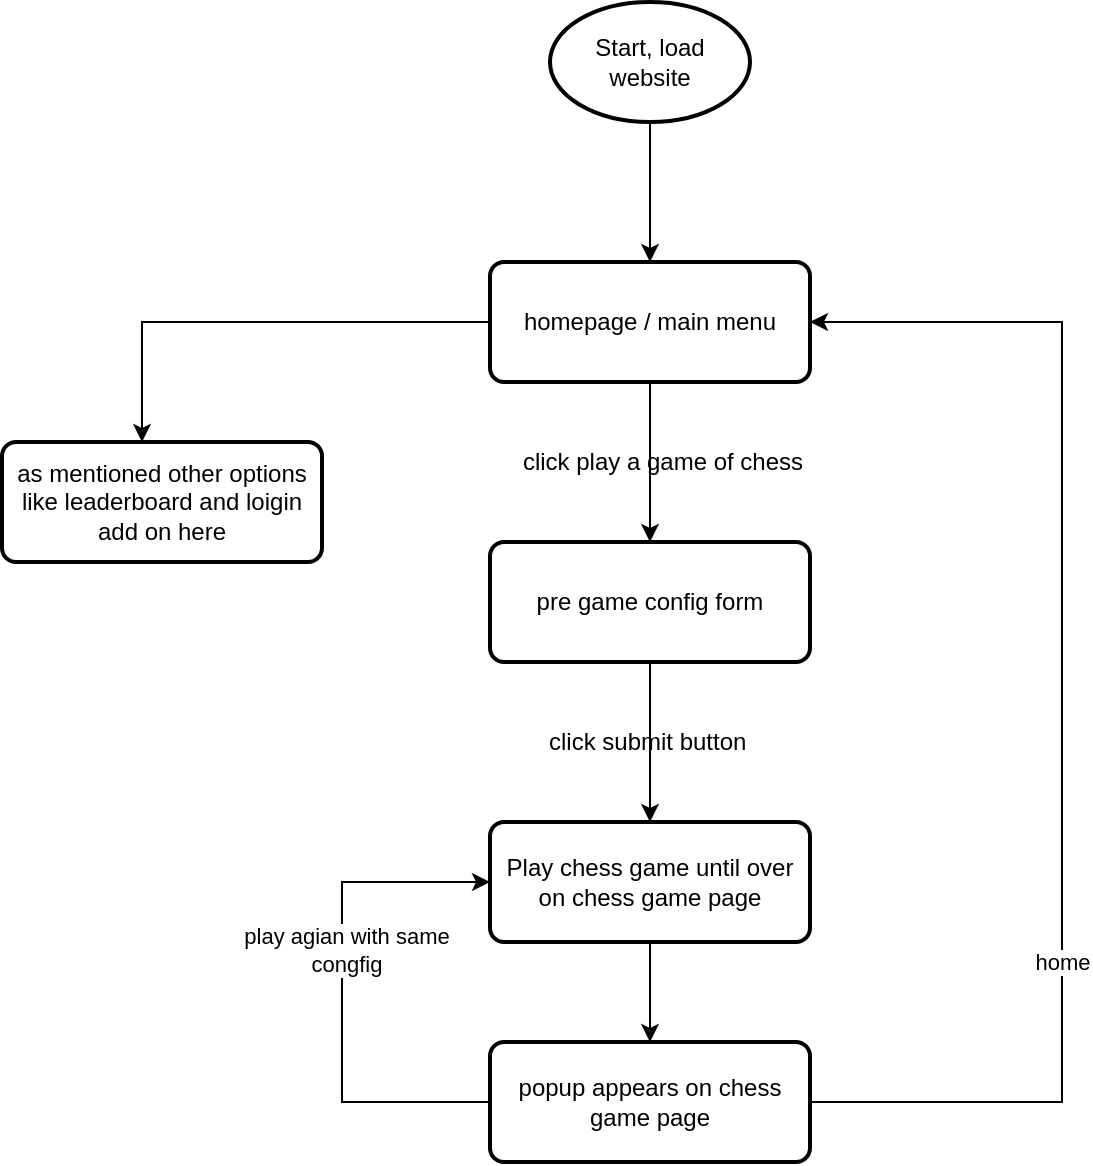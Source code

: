 <mxfile version="16.0.0" type="device"><diagram id="-T-ePZmheuzr43DWwjfR" name="Page-1"><mxGraphModel dx="1342" dy="865" grid="1" gridSize="10" guides="1" tooltips="1" connect="1" arrows="1" fold="1" page="1" pageScale="1" pageWidth="827" pageHeight="1169" math="0" shadow="0"><root><mxCell id="0"/><mxCell id="1" parent="0"/><mxCell id="g_F7azc0BCUni5v0xQ80-4" style="edgeStyle=orthogonalEdgeStyle;rounded=0;orthogonalLoop=1;jettySize=auto;html=1;" edge="1" parent="1" source="g_F7azc0BCUni5v0xQ80-3"><mxGeometry relative="1" as="geometry"><mxPoint x="414" y="190" as="targetPoint"/></mxGeometry></mxCell><mxCell id="g_F7azc0BCUni5v0xQ80-3" value="Start, load website" style="strokeWidth=2;html=1;shape=mxgraph.flowchart.start_1;whiteSpace=wrap;" vertex="1" parent="1"><mxGeometry x="364" y="60" width="100" height="60" as="geometry"/></mxCell><mxCell id="g_F7azc0BCUni5v0xQ80-7" style="edgeStyle=orthogonalEdgeStyle;rounded=0;orthogonalLoop=1;jettySize=auto;html=1;" edge="1" parent="1" source="g_F7azc0BCUni5v0xQ80-6" target="g_F7azc0BCUni5v0xQ80-8"><mxGeometry relative="1" as="geometry"><mxPoint x="220" y="280" as="targetPoint"/><Array as="points"><mxPoint x="160" y="220"/></Array></mxGeometry></mxCell><mxCell id="g_F7azc0BCUni5v0xQ80-9" style="edgeStyle=orthogonalEdgeStyle;rounded=0;orthogonalLoop=1;jettySize=auto;html=1;" edge="1" parent="1" source="g_F7azc0BCUni5v0xQ80-6"><mxGeometry relative="1" as="geometry"><mxPoint x="414" y="330" as="targetPoint"/></mxGeometry></mxCell><mxCell id="g_F7azc0BCUni5v0xQ80-6" value="homepage / main menu" style="rounded=1;whiteSpace=wrap;html=1;absoluteArcSize=1;arcSize=14;strokeWidth=2;" vertex="1" parent="1"><mxGeometry x="334" y="190" width="160" height="60" as="geometry"/></mxCell><mxCell id="g_F7azc0BCUni5v0xQ80-8" value="as mentioned other options like leaderboard and loigin add on here" style="rounded=1;whiteSpace=wrap;html=1;absoluteArcSize=1;arcSize=14;strokeWidth=2;" vertex="1" parent="1"><mxGeometry x="90" y="280" width="160" height="60" as="geometry"/></mxCell><mxCell id="g_F7azc0BCUni5v0xQ80-10" value="click play a game of chess" style="text;html=1;align=center;verticalAlign=middle;resizable=0;points=[];autosize=1;strokeColor=none;fillColor=none;" vertex="1" parent="1"><mxGeometry x="340" y="280" width="160" height="20" as="geometry"/></mxCell><mxCell id="g_F7azc0BCUni5v0xQ80-12" style="edgeStyle=orthogonalEdgeStyle;rounded=0;orthogonalLoop=1;jettySize=auto;html=1;" edge="1" parent="1" source="g_F7azc0BCUni5v0xQ80-11"><mxGeometry relative="1" as="geometry"><mxPoint x="414" y="470" as="targetPoint"/></mxGeometry></mxCell><mxCell id="g_F7azc0BCUni5v0xQ80-11" value="pre game config form" style="rounded=1;whiteSpace=wrap;html=1;absoluteArcSize=1;arcSize=14;strokeWidth=2;" vertex="1" parent="1"><mxGeometry x="334" y="330" width="160" height="60" as="geometry"/></mxCell><mxCell id="g_F7azc0BCUni5v0xQ80-13" value="click submit button&amp;nbsp;" style="text;html=1;align=center;verticalAlign=middle;resizable=0;points=[];autosize=1;strokeColor=none;fillColor=none;" vertex="1" parent="1"><mxGeometry x="354" y="420" width="120" height="20" as="geometry"/></mxCell><mxCell id="g_F7azc0BCUni5v0xQ80-15" style="edgeStyle=orthogonalEdgeStyle;rounded=0;orthogonalLoop=1;jettySize=auto;html=1;" edge="1" parent="1" source="g_F7azc0BCUni5v0xQ80-14"><mxGeometry relative="1" as="geometry"><mxPoint x="414" y="580" as="targetPoint"/></mxGeometry></mxCell><mxCell id="g_F7azc0BCUni5v0xQ80-14" value="Play chess game until over&lt;br&gt;on chess game page" style="rounded=1;whiteSpace=wrap;html=1;absoluteArcSize=1;arcSize=14;strokeWidth=2;" vertex="1" parent="1"><mxGeometry x="334" y="470" width="160" height="60" as="geometry"/></mxCell><mxCell id="g_F7azc0BCUni5v0xQ80-17" style="edgeStyle=orthogonalEdgeStyle;rounded=0;orthogonalLoop=1;jettySize=auto;html=1;entryX=1;entryY=0.5;entryDx=0;entryDy=0;" edge="1" parent="1" source="g_F7azc0BCUni5v0xQ80-16" target="g_F7azc0BCUni5v0xQ80-6"><mxGeometry relative="1" as="geometry"><Array as="points"><mxPoint x="620" y="610"/><mxPoint x="620" y="220"/></Array></mxGeometry></mxCell><mxCell id="g_F7azc0BCUni5v0xQ80-18" value="home" style="edgeLabel;html=1;align=center;verticalAlign=middle;resizable=0;points=[];" vertex="1" connectable="0" parent="g_F7azc0BCUni5v0xQ80-17"><mxGeometry x="-0.717" y="-1" relative="1" as="geometry"><mxPoint x="35" y="-71" as="offset"/></mxGeometry></mxCell><mxCell id="g_F7azc0BCUni5v0xQ80-19" style="edgeStyle=orthogonalEdgeStyle;rounded=0;orthogonalLoop=1;jettySize=auto;html=1;entryX=0;entryY=0.5;entryDx=0;entryDy=0;" edge="1" parent="1" source="g_F7azc0BCUni5v0xQ80-16" target="g_F7azc0BCUni5v0xQ80-14"><mxGeometry relative="1" as="geometry"><Array as="points"><mxPoint x="260" y="610"/><mxPoint x="260" y="500"/></Array></mxGeometry></mxCell><mxCell id="g_F7azc0BCUni5v0xQ80-20" value="play agian with same&lt;br&gt;congfig" style="edgeLabel;html=1;align=center;verticalAlign=middle;resizable=0;points=[];" vertex="1" connectable="0" parent="g_F7azc0BCUni5v0xQ80-19"><mxGeometry x="0.163" y="-2" relative="1" as="geometry"><mxPoint as="offset"/></mxGeometry></mxCell><mxCell id="g_F7azc0BCUni5v0xQ80-16" value="popup appears on chess game page" style="rounded=1;whiteSpace=wrap;html=1;absoluteArcSize=1;arcSize=14;strokeWidth=2;" vertex="1" parent="1"><mxGeometry x="334" y="580" width="160" height="60" as="geometry"/></mxCell></root></mxGraphModel></diagram></mxfile>